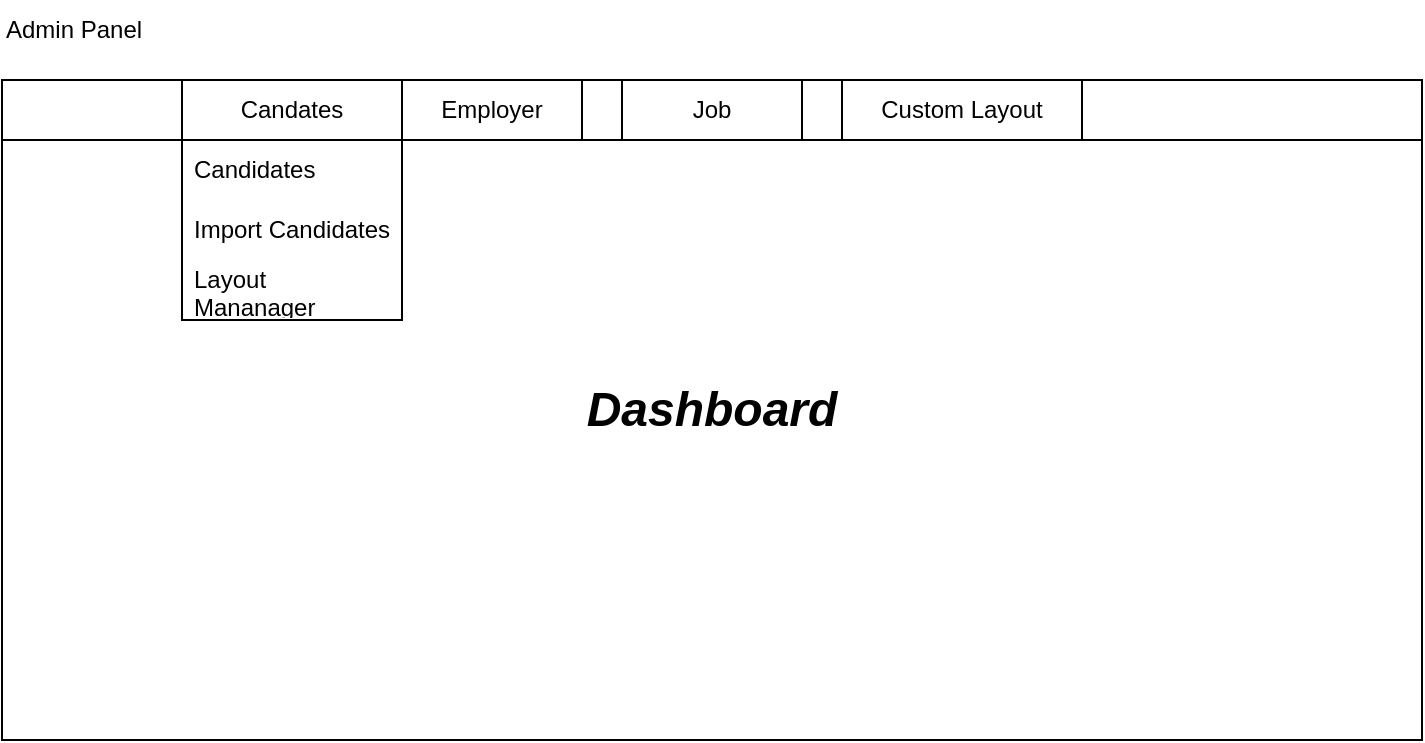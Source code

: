 <mxfile version="26.0.16">
  <diagram name="Page-1" id="pGS40leleZzSf1w9_MKb">
    <mxGraphModel dx="788" dy="414" grid="1" gridSize="10" guides="1" tooltips="1" connect="1" arrows="1" fold="1" page="1" pageScale="1" pageWidth="850" pageHeight="1100" math="0" shadow="0">
      <root>
        <mxCell id="0" />
        <mxCell id="1" parent="0" />
        <mxCell id="lz3d05MwJRwCeHaTPS5S-1" value="&lt;h1&gt;&lt;i&gt;&lt;b&gt;Dashboard&lt;/b&gt;&lt;/i&gt;&lt;/h1&gt;" style="rounded=0;whiteSpace=wrap;html=1;fillColor=none;" vertex="1" parent="1">
          <mxGeometry x="40" y="90" width="710" height="330" as="geometry" />
        </mxCell>
        <mxCell id="lz3d05MwJRwCeHaTPS5S-3" value="Admin Panel" style="text;html=1;align=left;verticalAlign=middle;whiteSpace=wrap;rounded=0;" vertex="1" parent="1">
          <mxGeometry x="40" y="50" width="180" height="30" as="geometry" />
        </mxCell>
        <mxCell id="lz3d05MwJRwCeHaTPS5S-5" value="" style="rounded=0;whiteSpace=wrap;html=1;fillColor=none;" vertex="1" parent="1">
          <mxGeometry x="40" y="90" width="710" height="30" as="geometry" />
        </mxCell>
        <mxCell id="lz3d05MwJRwCeHaTPS5S-6" value="Candates" style="swimlane;fontStyle=0;childLayout=stackLayout;horizontal=1;startSize=30;horizontalStack=0;resizeParent=1;resizeParentMax=0;resizeLast=0;collapsible=1;marginBottom=0;whiteSpace=wrap;html=1;" vertex="1" parent="1">
          <mxGeometry x="130" y="90" width="110" height="120" as="geometry">
            <mxRectangle x="130" y="90" width="90" height="30" as="alternateBounds" />
          </mxGeometry>
        </mxCell>
        <mxCell id="lz3d05MwJRwCeHaTPS5S-7" value="Candidates" style="text;strokeColor=none;fillColor=none;align=left;verticalAlign=middle;spacingLeft=4;spacingRight=4;overflow=hidden;points=[[0,0.5],[1,0.5]];portConstraint=eastwest;rotatable=0;whiteSpace=wrap;html=1;" vertex="1" parent="lz3d05MwJRwCeHaTPS5S-6">
          <mxGeometry y="30" width="110" height="30" as="geometry" />
        </mxCell>
        <mxCell id="lz3d05MwJRwCeHaTPS5S-8" value="Import Candidates" style="text;strokeColor=none;fillColor=none;align=left;verticalAlign=middle;spacingLeft=4;spacingRight=4;overflow=hidden;points=[[0,0.5],[1,0.5]];portConstraint=eastwest;rotatable=0;whiteSpace=wrap;html=1;" vertex="1" parent="lz3d05MwJRwCeHaTPS5S-6">
          <mxGeometry y="60" width="110" height="30" as="geometry" />
        </mxCell>
        <mxCell id="lz3d05MwJRwCeHaTPS5S-9" value="Layout Mananager" style="text;strokeColor=none;fillColor=none;align=left;verticalAlign=middle;spacingLeft=4;spacingRight=4;overflow=hidden;points=[[0,0.5],[1,0.5]];portConstraint=eastwest;rotatable=0;whiteSpace=wrap;html=1;" vertex="1" parent="lz3d05MwJRwCeHaTPS5S-6">
          <mxGeometry y="90" width="110" height="30" as="geometry" />
        </mxCell>
        <mxCell id="lz3d05MwJRwCeHaTPS5S-10" value="Employer" style="swimlane;fontStyle=0;childLayout=stackLayout;horizontal=1;startSize=30;horizontalStack=0;resizeParent=1;resizeParentMax=0;resizeLast=0;collapsible=1;marginBottom=0;whiteSpace=wrap;html=1;" vertex="1" collapsed="1" parent="1">
          <mxGeometry x="240" y="90" width="90" height="30" as="geometry">
            <mxRectangle x="340" y="90" width="110" height="120" as="alternateBounds" />
          </mxGeometry>
        </mxCell>
        <mxCell id="lz3d05MwJRwCeHaTPS5S-11" value="Canidate Data" style="text;strokeColor=none;fillColor=none;align=left;verticalAlign=middle;spacingLeft=4;spacingRight=4;overflow=hidden;points=[[0,0.5],[1,0.5]];portConstraint=eastwest;rotatable=0;whiteSpace=wrap;html=1;" vertex="1" parent="lz3d05MwJRwCeHaTPS5S-10">
          <mxGeometry y="30" width="110" height="30" as="geometry" />
        </mxCell>
        <mxCell id="lz3d05MwJRwCeHaTPS5S-12" value="Export Canidate" style="text;strokeColor=none;fillColor=none;align=left;verticalAlign=middle;spacingLeft=4;spacingRight=4;overflow=hidden;points=[[0,0.5],[1,0.5]];portConstraint=eastwest;rotatable=0;whiteSpace=wrap;html=1;" vertex="1" parent="lz3d05MwJRwCeHaTPS5S-10">
          <mxGeometry y="60" width="110" height="30" as="geometry" />
        </mxCell>
        <mxCell id="lz3d05MwJRwCeHaTPS5S-13" value="Manage Schema" style="text;strokeColor=none;fillColor=none;align=left;verticalAlign=middle;spacingLeft=4;spacingRight=4;overflow=hidden;points=[[0,0.5],[1,0.5]];portConstraint=eastwest;rotatable=0;whiteSpace=wrap;html=1;" vertex="1" parent="lz3d05MwJRwCeHaTPS5S-10">
          <mxGeometry y="90" width="110" height="30" as="geometry" />
        </mxCell>
        <mxCell id="lz3d05MwJRwCeHaTPS5S-14" value="Job" style="swimlane;fontStyle=0;childLayout=stackLayout;horizontal=1;startSize=30;horizontalStack=0;resizeParent=1;resizeParentMax=0;resizeLast=0;collapsible=1;marginBottom=0;whiteSpace=wrap;html=1;" vertex="1" collapsed="1" parent="1">
          <mxGeometry x="350" y="90" width="90" height="30" as="geometry">
            <mxRectangle x="450" y="90" width="110" height="150" as="alternateBounds" />
          </mxGeometry>
        </mxCell>
        <mxCell id="lz3d05MwJRwCeHaTPS5S-15" value="Canidate Data" style="text;strokeColor=none;fillColor=none;align=left;verticalAlign=middle;spacingLeft=4;spacingRight=4;overflow=hidden;points=[[0,0.5],[1,0.5]];portConstraint=eastwest;rotatable=0;whiteSpace=wrap;html=1;" vertex="1" parent="lz3d05MwJRwCeHaTPS5S-14">
          <mxGeometry y="30" width="110" height="30" as="geometry" />
        </mxCell>
        <mxCell id="lz3d05MwJRwCeHaTPS5S-16" value="Export Canidate" style="text;strokeColor=none;fillColor=none;align=left;verticalAlign=middle;spacingLeft=4;spacingRight=4;overflow=hidden;points=[[0,0.5],[1,0.5]];portConstraint=eastwest;rotatable=0;whiteSpace=wrap;html=1;" vertex="1" parent="lz3d05MwJRwCeHaTPS5S-14">
          <mxGeometry y="60" width="110" height="30" as="geometry" />
        </mxCell>
        <mxCell id="lz3d05MwJRwCeHaTPS5S-17" value="Manage Schema" style="text;strokeColor=none;fillColor=none;align=left;verticalAlign=middle;spacingLeft=4;spacingRight=4;overflow=hidden;points=[[0,0.5],[1,0.5]];portConstraint=eastwest;rotatable=0;whiteSpace=wrap;html=1;" vertex="1" parent="lz3d05MwJRwCeHaTPS5S-14">
          <mxGeometry y="90" width="110" height="30" as="geometry" />
        </mxCell>
        <mxCell id="lz3d05MwJRwCeHaTPS5S-21" value="Appied Jobs" style="text;strokeColor=none;fillColor=none;align=left;verticalAlign=middle;spacingLeft=4;spacingRight=4;overflow=hidden;points=[[0,0.5],[1,0.5]];portConstraint=eastwest;rotatable=0;whiteSpace=wrap;html=1;" vertex="1" parent="lz3d05MwJRwCeHaTPS5S-14">
          <mxGeometry y="120" width="110" height="30" as="geometry" />
        </mxCell>
        <mxCell id="lz3d05MwJRwCeHaTPS5S-22" value="Custom Layout" style="rounded=0;whiteSpace=wrap;html=1;fillColor=none;" vertex="1" parent="1">
          <mxGeometry x="460" y="90" width="120" height="30" as="geometry" />
        </mxCell>
      </root>
    </mxGraphModel>
  </diagram>
</mxfile>
